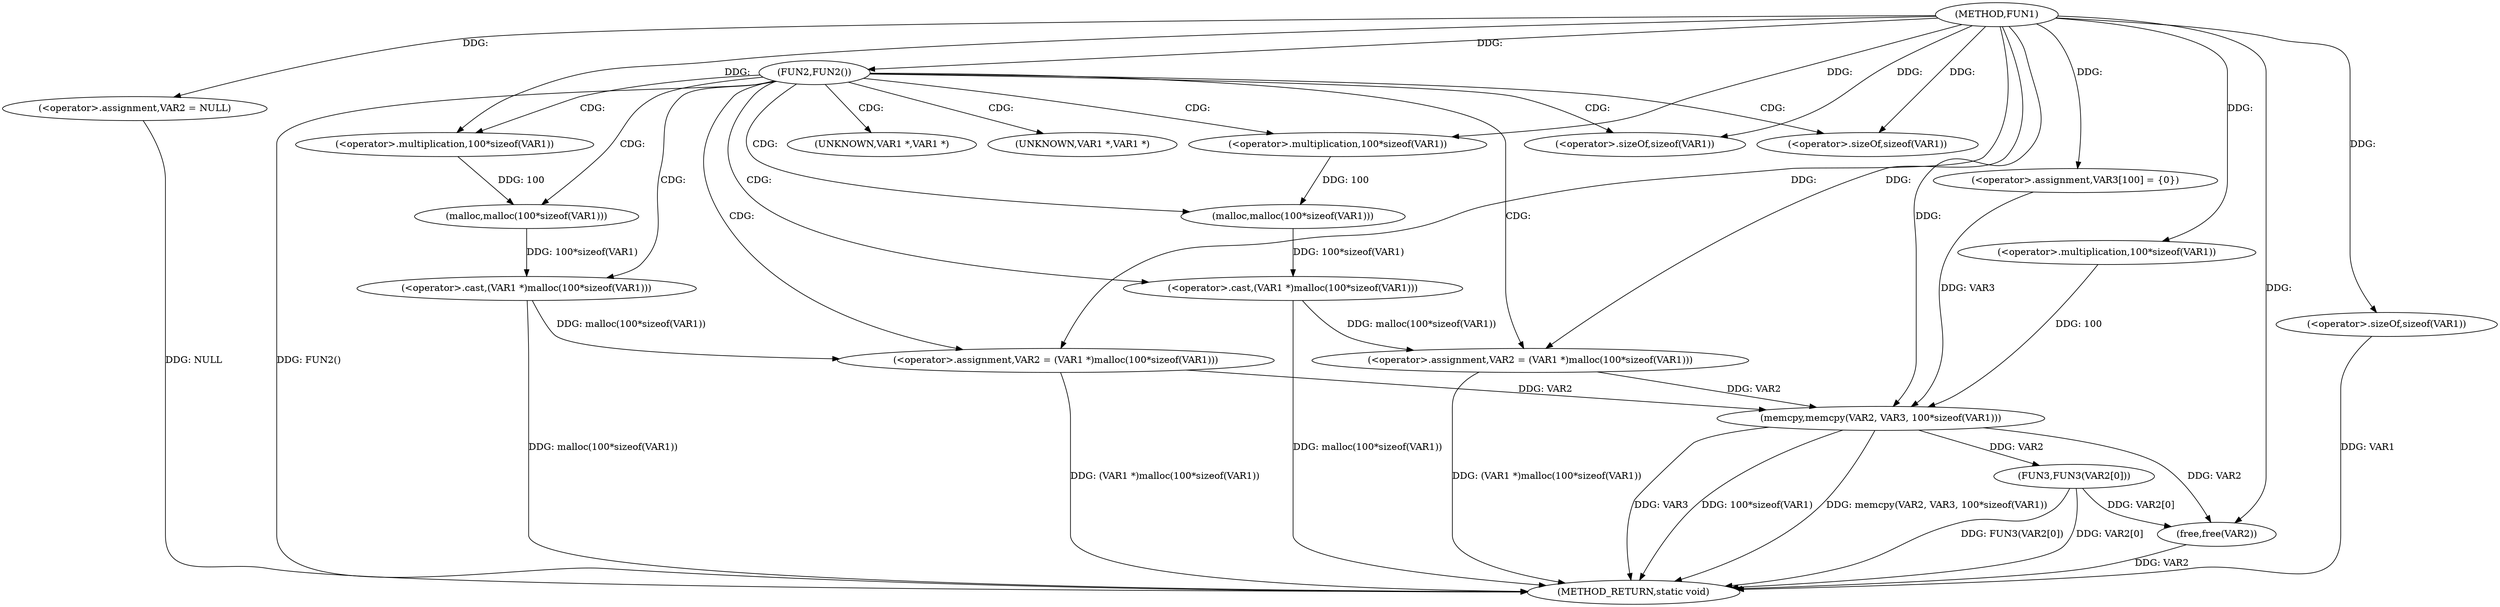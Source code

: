 digraph FUN1 {  
"1000100" [label = "(METHOD,FUN1)" ]
"1000146" [label = "(METHOD_RETURN,static void)" ]
"1000103" [label = "(<operator>.assignment,VAR2 = NULL)" ]
"1000107" [label = "(FUN2,FUN2())" ]
"1000109" [label = "(<operator>.assignment,VAR2 = (VAR1 *)malloc(100*sizeof(VAR1)))" ]
"1000111" [label = "(<operator>.cast,(VAR1 *)malloc(100*sizeof(VAR1)))" ]
"1000113" [label = "(malloc,malloc(100*sizeof(VAR1)))" ]
"1000114" [label = "(<operator>.multiplication,100*sizeof(VAR1))" ]
"1000116" [label = "(<operator>.sizeOf,sizeof(VAR1))" ]
"1000120" [label = "(<operator>.assignment,VAR2 = (VAR1 *)malloc(100*sizeof(VAR1)))" ]
"1000122" [label = "(<operator>.cast,(VAR1 *)malloc(100*sizeof(VAR1)))" ]
"1000124" [label = "(malloc,malloc(100*sizeof(VAR1)))" ]
"1000125" [label = "(<operator>.multiplication,100*sizeof(VAR1))" ]
"1000127" [label = "(<operator>.sizeOf,sizeof(VAR1))" ]
"1000131" [label = "(<operator>.assignment,VAR3[100] = {0})" ]
"1000133" [label = "(memcpy,memcpy(VAR2, VAR3, 100*sizeof(VAR1)))" ]
"1000136" [label = "(<operator>.multiplication,100*sizeof(VAR1))" ]
"1000138" [label = "(<operator>.sizeOf,sizeof(VAR1))" ]
"1000140" [label = "(FUN3,FUN3(VAR2[0]))" ]
"1000144" [label = "(free,free(VAR2))" ]
"1000112" [label = "(UNKNOWN,VAR1 *,VAR1 *)" ]
"1000123" [label = "(UNKNOWN,VAR1 *,VAR1 *)" ]
  "1000107" -> "1000146"  [ label = "DDG: FUN2()"] 
  "1000103" -> "1000146"  [ label = "DDG: NULL"] 
  "1000140" -> "1000146"  [ label = "DDG: FUN3(VAR2[0])"] 
  "1000133" -> "1000146"  [ label = "DDG: memcpy(VAR2, VAR3, 100*sizeof(VAR1))"] 
  "1000109" -> "1000146"  [ label = "DDG: (VAR1 *)malloc(100*sizeof(VAR1))"] 
  "1000140" -> "1000146"  [ label = "DDG: VAR2[0]"] 
  "1000138" -> "1000146"  [ label = "DDG: VAR1"] 
  "1000133" -> "1000146"  [ label = "DDG: VAR3"] 
  "1000111" -> "1000146"  [ label = "DDG: malloc(100*sizeof(VAR1))"] 
  "1000133" -> "1000146"  [ label = "DDG: 100*sizeof(VAR1)"] 
  "1000120" -> "1000146"  [ label = "DDG: (VAR1 *)malloc(100*sizeof(VAR1))"] 
  "1000144" -> "1000146"  [ label = "DDG: VAR2"] 
  "1000122" -> "1000146"  [ label = "DDG: malloc(100*sizeof(VAR1))"] 
  "1000100" -> "1000103"  [ label = "DDG: "] 
  "1000100" -> "1000107"  [ label = "DDG: "] 
  "1000111" -> "1000109"  [ label = "DDG: malloc(100*sizeof(VAR1))"] 
  "1000100" -> "1000109"  [ label = "DDG: "] 
  "1000113" -> "1000111"  [ label = "DDG: 100*sizeof(VAR1)"] 
  "1000114" -> "1000113"  [ label = "DDG: 100"] 
  "1000100" -> "1000114"  [ label = "DDG: "] 
  "1000100" -> "1000116"  [ label = "DDG: "] 
  "1000122" -> "1000120"  [ label = "DDG: malloc(100*sizeof(VAR1))"] 
  "1000100" -> "1000120"  [ label = "DDG: "] 
  "1000124" -> "1000122"  [ label = "DDG: 100*sizeof(VAR1)"] 
  "1000125" -> "1000124"  [ label = "DDG: 100"] 
  "1000100" -> "1000125"  [ label = "DDG: "] 
  "1000100" -> "1000127"  [ label = "DDG: "] 
  "1000100" -> "1000131"  [ label = "DDG: "] 
  "1000120" -> "1000133"  [ label = "DDG: VAR2"] 
  "1000109" -> "1000133"  [ label = "DDG: VAR2"] 
  "1000100" -> "1000133"  [ label = "DDG: "] 
  "1000131" -> "1000133"  [ label = "DDG: VAR3"] 
  "1000136" -> "1000133"  [ label = "DDG: 100"] 
  "1000100" -> "1000136"  [ label = "DDG: "] 
  "1000100" -> "1000138"  [ label = "DDG: "] 
  "1000133" -> "1000140"  [ label = "DDG: VAR2"] 
  "1000140" -> "1000144"  [ label = "DDG: VAR2[0]"] 
  "1000133" -> "1000144"  [ label = "DDG: VAR2"] 
  "1000100" -> "1000144"  [ label = "DDG: "] 
  "1000107" -> "1000109"  [ label = "CDG: "] 
  "1000107" -> "1000112"  [ label = "CDG: "] 
  "1000107" -> "1000123"  [ label = "CDG: "] 
  "1000107" -> "1000124"  [ label = "CDG: "] 
  "1000107" -> "1000125"  [ label = "CDG: "] 
  "1000107" -> "1000116"  [ label = "CDG: "] 
  "1000107" -> "1000114"  [ label = "CDG: "] 
  "1000107" -> "1000120"  [ label = "CDG: "] 
  "1000107" -> "1000113"  [ label = "CDG: "] 
  "1000107" -> "1000127"  [ label = "CDG: "] 
  "1000107" -> "1000111"  [ label = "CDG: "] 
  "1000107" -> "1000122"  [ label = "CDG: "] 
}
